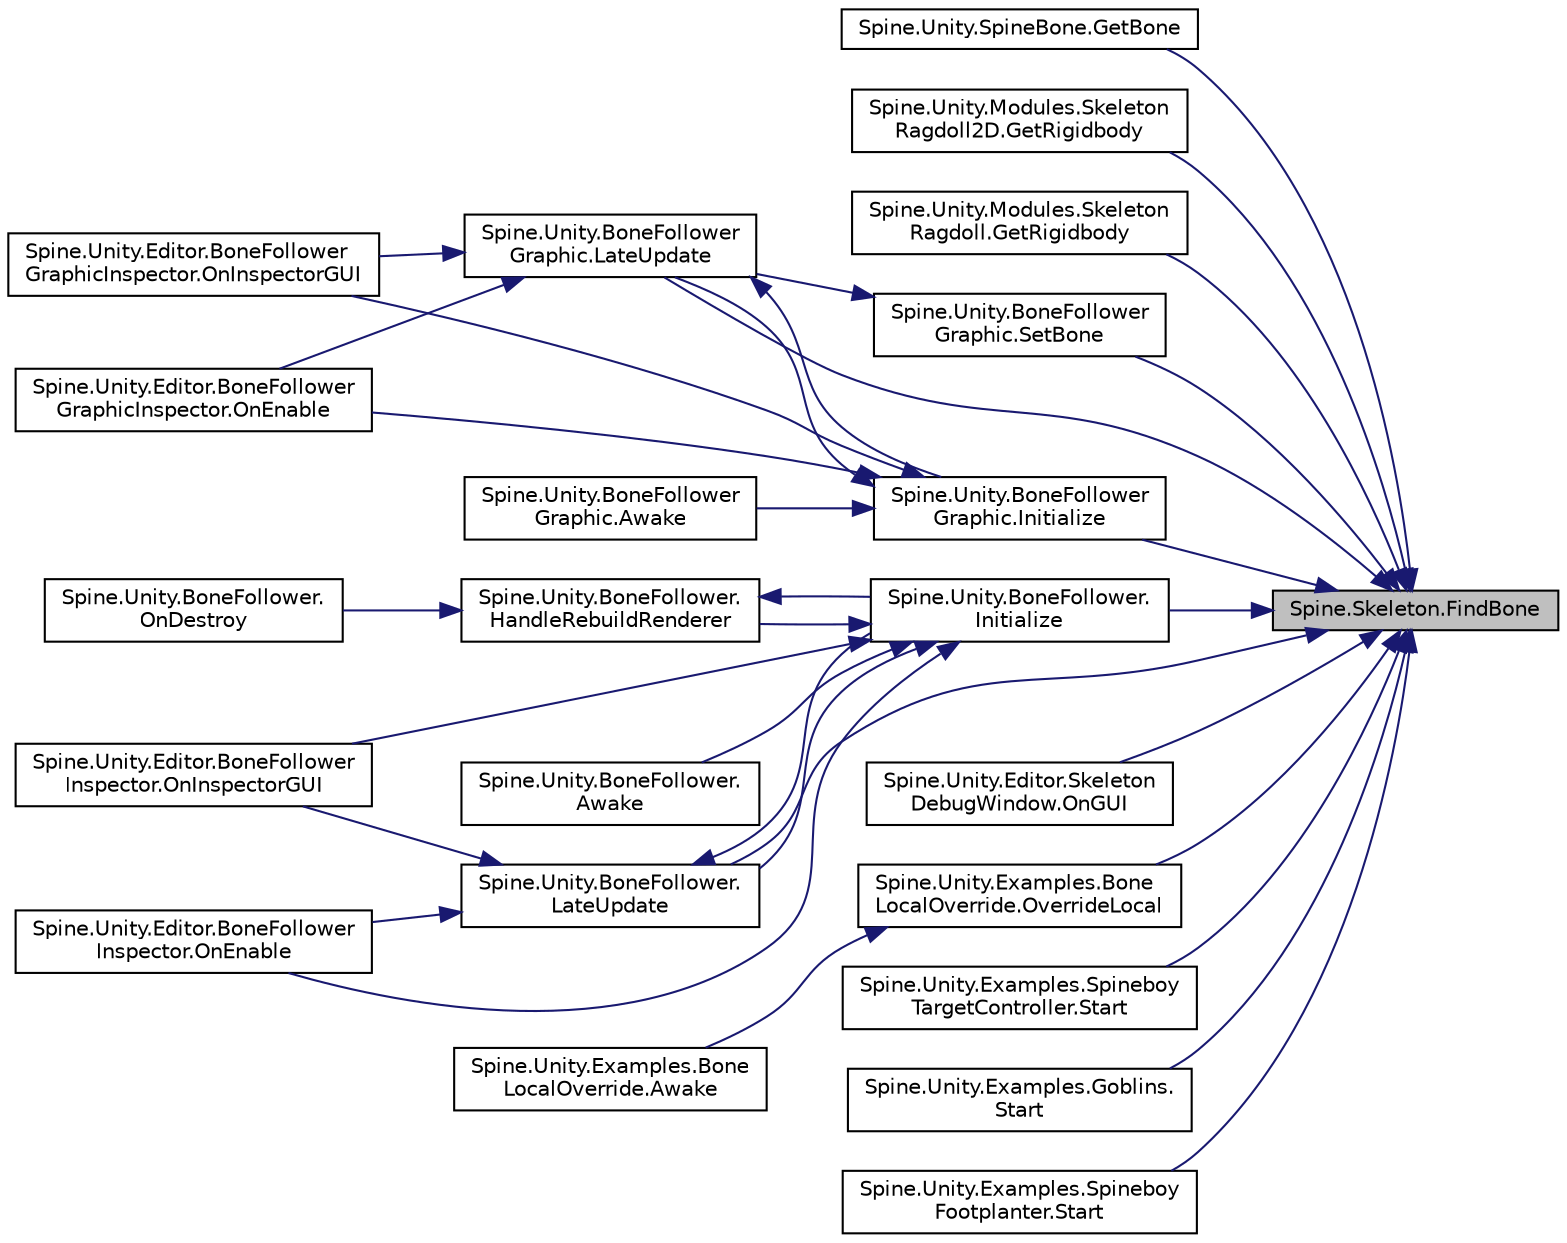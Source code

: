 digraph "Spine.Skeleton.FindBone"
{
 // LATEX_PDF_SIZE
  edge [fontname="Helvetica",fontsize="10",labelfontname="Helvetica",labelfontsize="10"];
  node [fontname="Helvetica",fontsize="10",shape=record];
  rankdir="RL";
  Node1 [label="Spine.Skeleton.FindBone",height=0.2,width=0.4,color="black", fillcolor="grey75", style="filled", fontcolor="black",tooltip="May be null."];
  Node1 -> Node2 [dir="back",color="midnightblue",fontsize="10",style="solid"];
  Node2 [label="Spine.Unity.SpineBone.GetBone",height=0.2,width=0.4,color="black", fillcolor="white", style="filled",URL="$class_spine_1_1_unity_1_1_spine_bone.html#a05ff843c2b3679566d2ff57ff9f099b6",tooltip=" "];
  Node1 -> Node3 [dir="back",color="midnightblue",fontsize="10",style="solid"];
  Node3 [label="Spine.Unity.Modules.Skeleton\lRagdoll2D.GetRigidbody",height=0.2,width=0.4,color="black", fillcolor="white", style="filled",URL="$class_spine_1_1_unity_1_1_modules_1_1_skeleton_ragdoll2_d.html#ab96919e379c10210358775f1646e3fd7",tooltip=" "];
  Node1 -> Node4 [dir="back",color="midnightblue",fontsize="10",style="solid"];
  Node4 [label="Spine.Unity.Modules.Skeleton\lRagdoll.GetRigidbody",height=0.2,width=0.4,color="black", fillcolor="white", style="filled",URL="$class_spine_1_1_unity_1_1_modules_1_1_skeleton_ragdoll.html#ab61b65423ed5213fc2ef32ab779c51c0",tooltip=" "];
  Node1 -> Node5 [dir="back",color="midnightblue",fontsize="10",style="solid"];
  Node5 [label="Spine.Unity.BoneFollower\lGraphic.Initialize",height=0.2,width=0.4,color="black", fillcolor="white", style="filled",URL="$class_spine_1_1_unity_1_1_bone_follower_graphic.html#a9d75acd1771de0c24ac1946e8328e890",tooltip=" "];
  Node5 -> Node6 [dir="back",color="midnightblue",fontsize="10",style="solid"];
  Node6 [label="Spine.Unity.BoneFollower\lGraphic.Awake",height=0.2,width=0.4,color="black", fillcolor="white", style="filled",URL="$class_spine_1_1_unity_1_1_bone_follower_graphic.html#ab4a5e96fd0171fa31f3fa7313bf82396",tooltip=" "];
  Node5 -> Node7 [dir="back",color="midnightblue",fontsize="10",style="solid"];
  Node7 [label="Spine.Unity.BoneFollower\lGraphic.LateUpdate",height=0.2,width=0.4,color="black", fillcolor="white", style="filled",URL="$class_spine_1_1_unity_1_1_bone_follower_graphic.html#a05a7825d7a0c48fc88e14ad193676d05",tooltip=" "];
  Node7 -> Node5 [dir="back",color="midnightblue",fontsize="10",style="solid"];
  Node7 -> Node8 [dir="back",color="midnightblue",fontsize="10",style="solid"];
  Node8 [label="Spine.Unity.Editor.BoneFollower\lGraphicInspector.OnEnable",height=0.2,width=0.4,color="black", fillcolor="white", style="filled",URL="$class_spine_1_1_unity_1_1_editor_1_1_bone_follower_graphic_inspector.html#a8329caec965f567030f97b64828eb424",tooltip=" "];
  Node7 -> Node9 [dir="back",color="midnightblue",fontsize="10",style="solid"];
  Node9 [label="Spine.Unity.Editor.BoneFollower\lGraphicInspector.OnInspectorGUI",height=0.2,width=0.4,color="black", fillcolor="white", style="filled",URL="$class_spine_1_1_unity_1_1_editor_1_1_bone_follower_graphic_inspector.html#a8a2d0c0bfb07285f56a5dafb154b2b75",tooltip=" "];
  Node5 -> Node8 [dir="back",color="midnightblue",fontsize="10",style="solid"];
  Node5 -> Node9 [dir="back",color="midnightblue",fontsize="10",style="solid"];
  Node1 -> Node10 [dir="back",color="midnightblue",fontsize="10",style="solid"];
  Node10 [label="Spine.Unity.BoneFollower.\lInitialize",height=0.2,width=0.4,color="black", fillcolor="white", style="filled",URL="$class_spine_1_1_unity_1_1_bone_follower.html#a626afb6b9214f44e7de8768f348f10a8",tooltip=" "];
  Node10 -> Node11 [dir="back",color="midnightblue",fontsize="10",style="solid"];
  Node11 [label="Spine.Unity.BoneFollower.\lAwake",height=0.2,width=0.4,color="black", fillcolor="white", style="filled",URL="$class_spine_1_1_unity_1_1_bone_follower.html#acc32e4179216471ace406368295e6169",tooltip=" "];
  Node10 -> Node12 [dir="back",color="midnightblue",fontsize="10",style="solid"];
  Node12 [label="Spine.Unity.BoneFollower.\lHandleRebuildRenderer",height=0.2,width=0.4,color="black", fillcolor="white", style="filled",URL="$class_spine_1_1_unity_1_1_bone_follower.html#a1bcc44a28a29b73f476086b13d8534c6",tooltip=" "];
  Node12 -> Node10 [dir="back",color="midnightblue",fontsize="10",style="solid"];
  Node12 -> Node13 [dir="back",color="midnightblue",fontsize="10",style="solid"];
  Node13 [label="Spine.Unity.BoneFollower.\lOnDestroy",height=0.2,width=0.4,color="black", fillcolor="white", style="filled",URL="$class_spine_1_1_unity_1_1_bone_follower.html#a17fa428c9a8ec7dc8a7de3e2d96a8617",tooltip=" "];
  Node10 -> Node14 [dir="back",color="midnightblue",fontsize="10",style="solid"];
  Node14 [label="Spine.Unity.BoneFollower.\lLateUpdate",height=0.2,width=0.4,color="black", fillcolor="white", style="filled",URL="$class_spine_1_1_unity_1_1_bone_follower.html#aaafbb15b734a21dc7fbecbfd93961d28",tooltip=" "];
  Node14 -> Node10 [dir="back",color="midnightblue",fontsize="10",style="solid"];
  Node14 -> Node15 [dir="back",color="midnightblue",fontsize="10",style="solid"];
  Node15 [label="Spine.Unity.Editor.BoneFollower\lInspector.OnEnable",height=0.2,width=0.4,color="black", fillcolor="white", style="filled",URL="$class_spine_1_1_unity_1_1_editor_1_1_bone_follower_inspector.html#afacebb28d42641d03f063dc07b91fcd3",tooltip=" "];
  Node14 -> Node16 [dir="back",color="midnightblue",fontsize="10",style="solid"];
  Node16 [label="Spine.Unity.Editor.BoneFollower\lInspector.OnInspectorGUI",height=0.2,width=0.4,color="black", fillcolor="white", style="filled",URL="$class_spine_1_1_unity_1_1_editor_1_1_bone_follower_inspector.html#ad4c2bf3556c2fba4f6ca25b149c7e9af",tooltip=" "];
  Node10 -> Node15 [dir="back",color="midnightblue",fontsize="10",style="solid"];
  Node10 -> Node16 [dir="back",color="midnightblue",fontsize="10",style="solid"];
  Node1 -> Node7 [dir="back",color="midnightblue",fontsize="10",style="solid"];
  Node1 -> Node14 [dir="back",color="midnightblue",fontsize="10",style="solid"];
  Node1 -> Node17 [dir="back",color="midnightblue",fontsize="10",style="solid"];
  Node17 [label="Spine.Unity.Editor.Skeleton\lDebugWindow.OnGUI",height=0.2,width=0.4,color="black", fillcolor="white", style="filled",URL="$class_spine_1_1_unity_1_1_editor_1_1_skeleton_debug_window.html#a08a29a81c42d9af499d83e27132a247a",tooltip=" "];
  Node1 -> Node18 [dir="back",color="midnightblue",fontsize="10",style="solid"];
  Node18 [label="Spine.Unity.Examples.Bone\lLocalOverride.OverrideLocal",height=0.2,width=0.4,color="black", fillcolor="white", style="filled",URL="$class_spine_1_1_unity_1_1_examples_1_1_bone_local_override.html#a0f0f9fdfddb98a5f9ef49cf895a46349",tooltip=" "];
  Node18 -> Node19 [dir="back",color="midnightblue",fontsize="10",style="solid"];
  Node19 [label="Spine.Unity.Examples.Bone\lLocalOverride.Awake",height=0.2,width=0.4,color="black", fillcolor="white", style="filled",URL="$class_spine_1_1_unity_1_1_examples_1_1_bone_local_override.html#a8f95043a52ab0dc3c36e44a72c4d8e4e",tooltip=" "];
  Node1 -> Node20 [dir="back",color="midnightblue",fontsize="10",style="solid"];
  Node20 [label="Spine.Unity.BoneFollower\lGraphic.SetBone",height=0.2,width=0.4,color="black", fillcolor="white", style="filled",URL="$class_spine_1_1_unity_1_1_bone_follower_graphic.html#ae91adf70e9f9c057464ae663359de58c",tooltip="Sets the target bone by its bone name. Returns false if no bone was found."];
  Node20 -> Node7 [dir="back",color="midnightblue",fontsize="10",style="solid"];
  Node1 -> Node21 [dir="back",color="midnightblue",fontsize="10",style="solid"];
  Node21 [label="Spine.Unity.Examples.Spineboy\lTargetController.Start",height=0.2,width=0.4,color="black", fillcolor="white", style="filled",URL="$class_spine_1_1_unity_1_1_examples_1_1_spineboy_target_controller.html#a87b0335516c2c1aa3021b42c173a146f",tooltip=" "];
  Node1 -> Node22 [dir="back",color="midnightblue",fontsize="10",style="solid"];
  Node22 [label="Spine.Unity.Examples.Goblins.\lStart",height=0.2,width=0.4,color="black", fillcolor="white", style="filled",URL="$class_spine_1_1_unity_1_1_examples_1_1_goblins.html#ae6ced3fc862888f55803e044c35e5b1b",tooltip=" "];
  Node1 -> Node23 [dir="back",color="midnightblue",fontsize="10",style="solid"];
  Node23 [label="Spine.Unity.Examples.Spineboy\lFootplanter.Start",height=0.2,width=0.4,color="black", fillcolor="white", style="filled",URL="$class_spine_1_1_unity_1_1_examples_1_1_spineboy_footplanter.html#a83676e628acaedf0dffd40155f3481a3",tooltip=" "];
}
